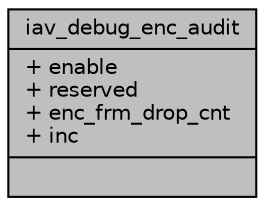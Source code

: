 digraph "iav_debug_enc_audit"
{
 // INTERACTIVE_SVG=YES
 // LATEX_PDF_SIZE
  bgcolor="transparent";
  edge [fontname="Helvetica",fontsize="10",labelfontname="Helvetica",labelfontsize="10"];
  node [fontname="Helvetica",fontsize="10",shape=record];
  Node1 [label="{iav_debug_enc_audit\n|+ enable\l+ reserved\l+ enc_frm_drop_cnt\l+ inc\l|}",height=0.2,width=0.4,color="black", fillcolor="grey75", style="filled", fontcolor="black",tooltip=" "];
}

